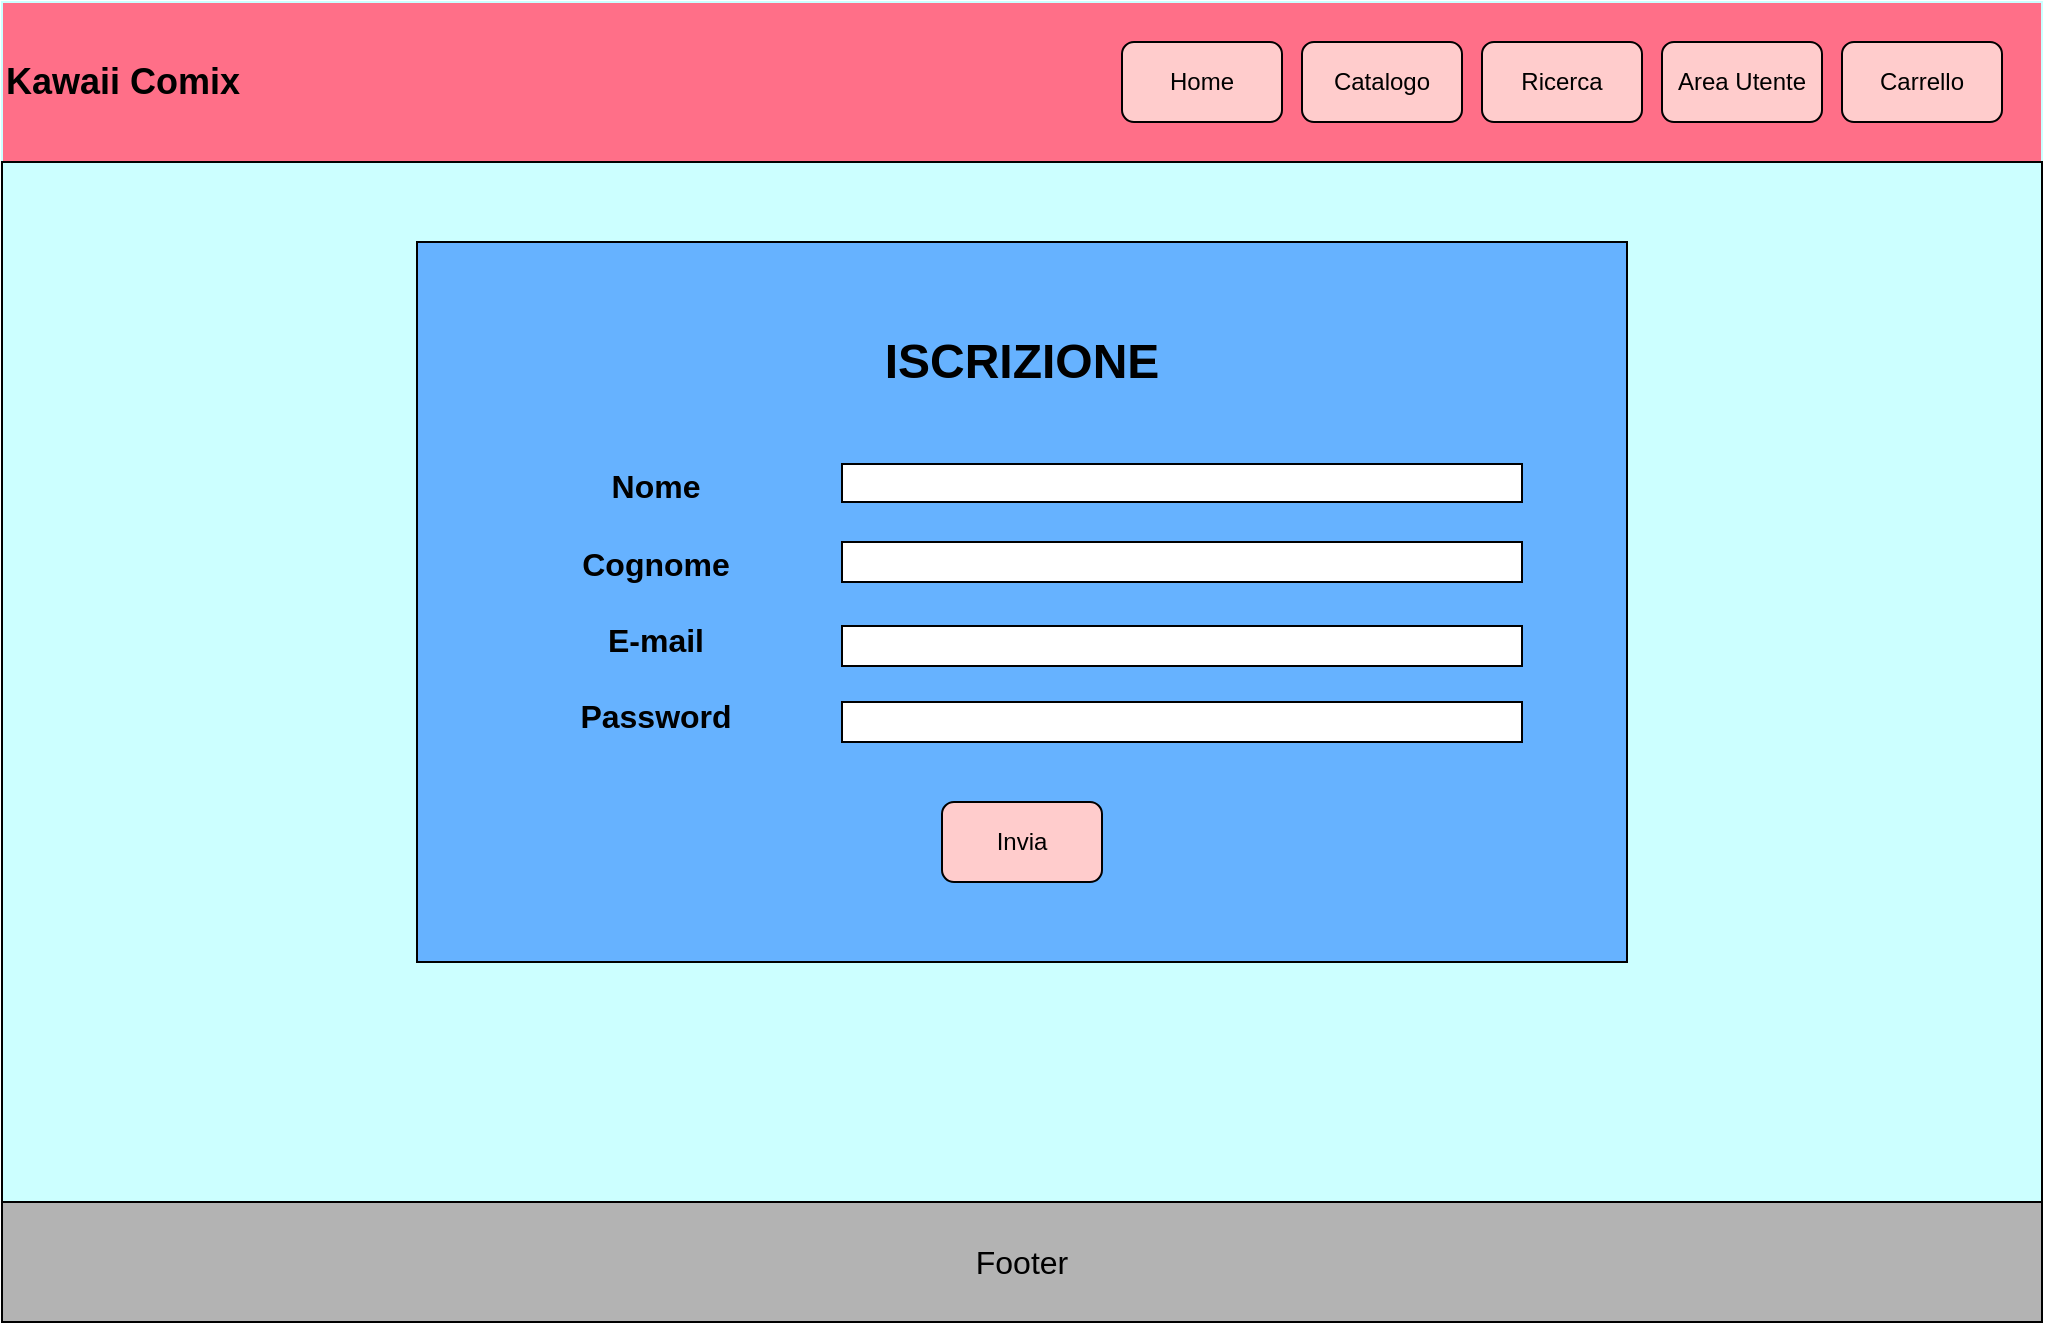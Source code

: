 <mxfile version="21.6.1" type="device">
  <diagram name="Pagina-1" id="wN6YJSM4o66fR8LFv3Vh">
    <mxGraphModel dx="1945" dy="2311" grid="1" gridSize="10" guides="1" tooltips="1" connect="1" arrows="1" fold="1" page="1" pageScale="1" pageWidth="827" pageHeight="1169" math="0" shadow="0">
      <root>
        <mxCell id="0" />
        <mxCell id="1" parent="0" />
        <mxCell id="5UGKIeRZJDmRClwh3Alo-3" value="&lt;font style=&quot;font-size: 18px;&quot;&gt;Kawaii Comix&lt;/font&gt;" style="swimlane;whiteSpace=wrap;html=1;startSize=80;fillColor=#FF6F88;align=left;strokeColor=#CCFFFF;" vertex="1" parent="1">
          <mxGeometry x="-680" y="-840" width="1020" height="644" as="geometry" />
        </mxCell>
        <mxCell id="5UGKIeRZJDmRClwh3Alo-8" value="" style="whiteSpace=wrap;html=1;fillColor=#CCFFFF;align=left;" vertex="1" parent="5UGKIeRZJDmRClwh3Alo-3">
          <mxGeometry y="80" width="1020" height="520" as="geometry" />
        </mxCell>
        <mxCell id="5UGKIeRZJDmRClwh3Alo-9" value="Home" style="rounded=1;whiteSpace=wrap;html=1;fillColor=#FFCCCC;" vertex="1" parent="5UGKIeRZJDmRClwh3Alo-3">
          <mxGeometry x="560" y="20" width="80" height="40" as="geometry" />
        </mxCell>
        <mxCell id="5UGKIeRZJDmRClwh3Alo-10" value="Catalogo" style="rounded=1;whiteSpace=wrap;html=1;fillColor=#FFCCCC;" vertex="1" parent="5UGKIeRZJDmRClwh3Alo-3">
          <mxGeometry x="650" y="20" width="80" height="40" as="geometry" />
        </mxCell>
        <mxCell id="5UGKIeRZJDmRClwh3Alo-11" value="Ricerca" style="rounded=1;whiteSpace=wrap;html=1;fillColor=#FFCCCC;" vertex="1" parent="5UGKIeRZJDmRClwh3Alo-3">
          <mxGeometry x="740" y="20" width="80" height="40" as="geometry" />
        </mxCell>
        <mxCell id="5UGKIeRZJDmRClwh3Alo-12" value="Area Utente" style="rounded=1;whiteSpace=wrap;html=1;fillColor=#FFCCCC;" vertex="1" parent="5UGKIeRZJDmRClwh3Alo-3">
          <mxGeometry x="830" y="20" width="80" height="40" as="geometry" />
        </mxCell>
        <mxCell id="5UGKIeRZJDmRClwh3Alo-13" value="Carrello" style="rounded=1;whiteSpace=wrap;html=1;fillColor=#FFCCCC;" vertex="1" parent="5UGKIeRZJDmRClwh3Alo-3">
          <mxGeometry x="920" y="20" width="80" height="40" as="geometry" />
        </mxCell>
        <mxCell id="5UGKIeRZJDmRClwh3Alo-15" value="" style="rounded=0;whiteSpace=wrap;html=1;fillColor=#66B2FF;align=left;" vertex="1" parent="5UGKIeRZJDmRClwh3Alo-3">
          <mxGeometry x="207.5" y="120" width="605" height="360" as="geometry" />
        </mxCell>
        <mxCell id="5UGKIeRZJDmRClwh3Alo-35" value="Invia" style="rounded=1;whiteSpace=wrap;html=1;fillColor=#FFCCCC;" vertex="1" parent="5UGKIeRZJDmRClwh3Alo-3">
          <mxGeometry x="470" y="400" width="80" height="40" as="geometry" />
        </mxCell>
        <mxCell id="5UGKIeRZJDmRClwh3Alo-36" value="&lt;font size=&quot;3&quot;&gt;&lt;b&gt;Nome&lt;br&gt;&lt;br&gt;Cognome&lt;br&gt;&lt;br&gt;E-mail&lt;br&gt;&lt;br&gt;Password&lt;/b&gt;&lt;br&gt;&lt;/font&gt;" style="rounded=0;whiteSpace=wrap;html=1;fillColor=#66B2FF;strokeColor=#66B2FF;" vertex="1" parent="5UGKIeRZJDmRClwh3Alo-3">
          <mxGeometry x="267" y="170" width="120" height="260" as="geometry" />
        </mxCell>
        <mxCell id="5UGKIeRZJDmRClwh3Alo-37" value="" style="rounded=0;whiteSpace=wrap;html=1;" vertex="1" parent="5UGKIeRZJDmRClwh3Alo-3">
          <mxGeometry x="420" y="231" width="340" height="19" as="geometry" />
        </mxCell>
        <mxCell id="5UGKIeRZJDmRClwh3Alo-49" value="" style="rounded=0;whiteSpace=wrap;html=1;" vertex="1" parent="5UGKIeRZJDmRClwh3Alo-3">
          <mxGeometry x="420" y="270" width="340" height="20" as="geometry" />
        </mxCell>
        <mxCell id="5UGKIeRZJDmRClwh3Alo-50" value="" style="rounded=0;whiteSpace=wrap;html=1;" vertex="1" parent="5UGKIeRZJDmRClwh3Alo-3">
          <mxGeometry x="420" y="312" width="340" height="20" as="geometry" />
        </mxCell>
        <mxCell id="5UGKIeRZJDmRClwh3Alo-51" value="" style="rounded=0;whiteSpace=wrap;html=1;" vertex="1" parent="5UGKIeRZJDmRClwh3Alo-3">
          <mxGeometry x="420" y="350" width="340" height="20" as="geometry" />
        </mxCell>
        <mxCell id="5UGKIeRZJDmRClwh3Alo-52" value="&lt;h1&gt;ISCRIZIONE&lt;/h1&gt;" style="rounded=0;whiteSpace=wrap;html=1;fillColor=#66B2FF;strokeColor=#66B2FF;" vertex="1" parent="5UGKIeRZJDmRClwh3Alo-3">
          <mxGeometry x="410" y="150" width="200" height="60" as="geometry" />
        </mxCell>
        <mxCell id="5UGKIeRZJDmRClwh3Alo-4" value="" style="endArrow=none;html=1;rounded=0;" edge="1" parent="1">
          <mxGeometry width="50" height="50" relative="1" as="geometry">
            <mxPoint x="-680" y="-240" as="sourcePoint" />
            <mxPoint x="320" y="-240" as="targetPoint" />
          </mxGeometry>
        </mxCell>
        <mxCell id="5UGKIeRZJDmRClwh3Alo-5" value="&lt;font size=&quot;3&quot;&gt;Footer&lt;/font&gt;" style="whiteSpace=wrap;html=1;fillColor=#B3B3B3;" vertex="1" parent="1">
          <mxGeometry x="-680" y="-240" width="1020" height="60" as="geometry" />
        </mxCell>
      </root>
    </mxGraphModel>
  </diagram>
</mxfile>

